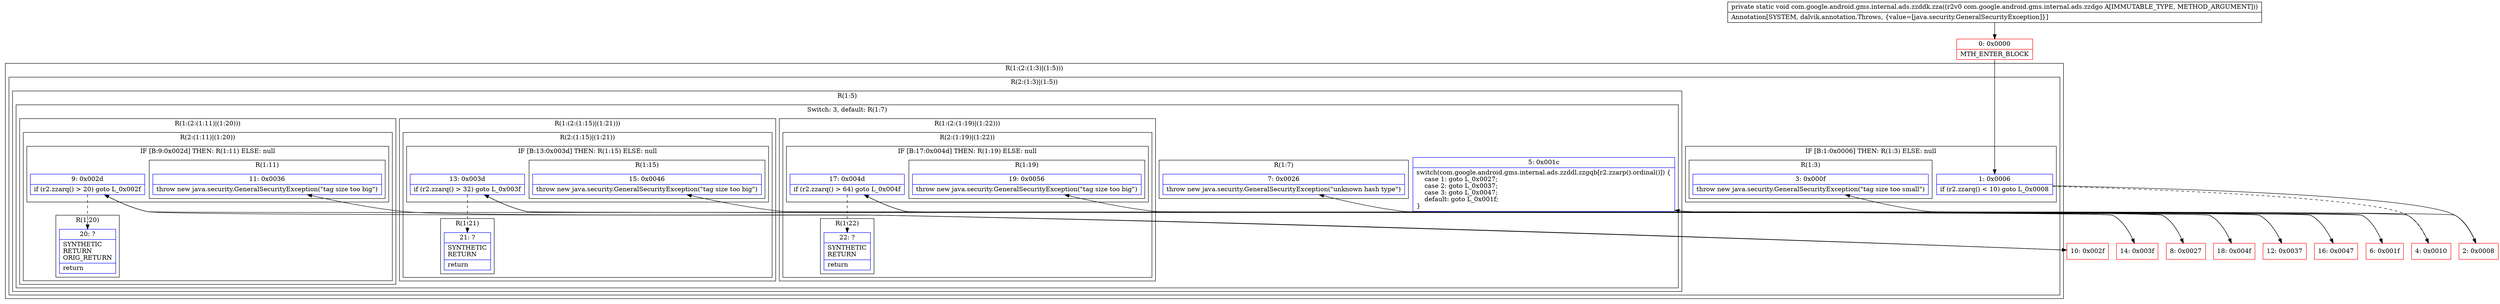 digraph "CFG forcom.google.android.gms.internal.ads.zzddk.zza(Lcom\/google\/android\/gms\/internal\/ads\/zzdgo;)V" {
subgraph cluster_Region_456049345 {
label = "R(1:(2:(1:3)|(1:5)))";
node [shape=record,color=blue];
subgraph cluster_Region_589919221 {
label = "R(2:(1:3)|(1:5))";
node [shape=record,color=blue];
subgraph cluster_IfRegion_650505564 {
label = "IF [B:1:0x0006] THEN: R(1:3) ELSE: null";
node [shape=record,color=blue];
Node_1 [shape=record,label="{1\:\ 0x0006|if (r2.zzarq() \< 10) goto L_0x0008\l}"];
subgraph cluster_Region_230153451 {
label = "R(1:3)";
node [shape=record,color=blue];
Node_3 [shape=record,label="{3\:\ 0x000f|throw new java.security.GeneralSecurityException(\"tag size too small\")\l}"];
}
}
subgraph cluster_Region_1617051478 {
label = "R(1:5)";
node [shape=record,color=blue];
subgraph cluster_SwitchRegion_138174068 {
label = "Switch: 3, default: R(1:7)";
node [shape=record,color=blue];
Node_5 [shape=record,label="{5\:\ 0x001c|switch(com.google.android.gms.internal.ads.zzddl.zzgqb[r2.zzarp().ordinal()]) \{\l    case 1: goto L_0x0027;\l    case 2: goto L_0x0037;\l    case 3: goto L_0x0047;\l    default: goto L_0x001f;\l\}\l}"];
subgraph cluster_Region_26930466 {
label = "R(1:(2:(1:11)|(1:20)))";
node [shape=record,color=blue];
subgraph cluster_Region_855189886 {
label = "R(2:(1:11)|(1:20))";
node [shape=record,color=blue];
subgraph cluster_IfRegion_1125132536 {
label = "IF [B:9:0x002d] THEN: R(1:11) ELSE: null";
node [shape=record,color=blue];
Node_9 [shape=record,label="{9\:\ 0x002d|if (r2.zzarq() \> 20) goto L_0x002f\l}"];
subgraph cluster_Region_699728144 {
label = "R(1:11)";
node [shape=record,color=blue];
Node_11 [shape=record,label="{11\:\ 0x0036|throw new java.security.GeneralSecurityException(\"tag size too big\")\l}"];
}
}
subgraph cluster_Region_2131761913 {
label = "R(1:20)";
node [shape=record,color=blue];
Node_20 [shape=record,label="{20\:\ ?|SYNTHETIC\lRETURN\lORIG_RETURN\l|return\l}"];
}
}
}
subgraph cluster_Region_81358524 {
label = "R(1:(2:(1:15)|(1:21)))";
node [shape=record,color=blue];
subgraph cluster_Region_1187823927 {
label = "R(2:(1:15)|(1:21))";
node [shape=record,color=blue];
subgraph cluster_IfRegion_1198581119 {
label = "IF [B:13:0x003d] THEN: R(1:15) ELSE: null";
node [shape=record,color=blue];
Node_13 [shape=record,label="{13\:\ 0x003d|if (r2.zzarq() \> 32) goto L_0x003f\l}"];
subgraph cluster_Region_952690874 {
label = "R(1:15)";
node [shape=record,color=blue];
Node_15 [shape=record,label="{15\:\ 0x0046|throw new java.security.GeneralSecurityException(\"tag size too big\")\l}"];
}
}
subgraph cluster_Region_1999363473 {
label = "R(1:21)";
node [shape=record,color=blue];
Node_21 [shape=record,label="{21\:\ ?|SYNTHETIC\lRETURN\l|return\l}"];
}
}
}
subgraph cluster_Region_1464762170 {
label = "R(1:(2:(1:19)|(1:22)))";
node [shape=record,color=blue];
subgraph cluster_Region_391459761 {
label = "R(2:(1:19)|(1:22))";
node [shape=record,color=blue];
subgraph cluster_IfRegion_1747420377 {
label = "IF [B:17:0x004d] THEN: R(1:19) ELSE: null";
node [shape=record,color=blue];
Node_17 [shape=record,label="{17\:\ 0x004d|if (r2.zzarq() \> 64) goto L_0x004f\l}"];
subgraph cluster_Region_1095306009 {
label = "R(1:19)";
node [shape=record,color=blue];
Node_19 [shape=record,label="{19\:\ 0x0056|throw new java.security.GeneralSecurityException(\"tag size too big\")\l}"];
}
}
subgraph cluster_Region_1708792741 {
label = "R(1:22)";
node [shape=record,color=blue];
Node_22 [shape=record,label="{22\:\ ?|SYNTHETIC\lRETURN\l|return\l}"];
}
}
}
subgraph cluster_Region_1538024468 {
label = "R(1:7)";
node [shape=record,color=blue];
Node_7 [shape=record,label="{7\:\ 0x0026|throw new java.security.GeneralSecurityException(\"unknown hash type\")\l}"];
}
}
}
}
}
Node_0 [shape=record,color=red,label="{0\:\ 0x0000|MTH_ENTER_BLOCK\l}"];
Node_2 [shape=record,color=red,label="{2\:\ 0x0008}"];
Node_4 [shape=record,color=red,label="{4\:\ 0x0010}"];
Node_6 [shape=record,color=red,label="{6\:\ 0x001f}"];
Node_8 [shape=record,color=red,label="{8\:\ 0x0027}"];
Node_10 [shape=record,color=red,label="{10\:\ 0x002f}"];
Node_12 [shape=record,color=red,label="{12\:\ 0x0037}"];
Node_14 [shape=record,color=red,label="{14\:\ 0x003f}"];
Node_16 [shape=record,color=red,label="{16\:\ 0x0047}"];
Node_18 [shape=record,color=red,label="{18\:\ 0x004f}"];
MethodNode[shape=record,label="{private static void com.google.android.gms.internal.ads.zzddk.zza((r2v0 com.google.android.gms.internal.ads.zzdgo A[IMMUTABLE_TYPE, METHOD_ARGUMENT]))  | Annotation[SYSTEM, dalvik.annotation.Throws, \{value=[java.security.GeneralSecurityException]\}]\l}"];
MethodNode -> Node_0;
Node_1 -> Node_2;
Node_1 -> Node_4[style=dashed];
Node_5 -> Node_6;
Node_5 -> Node_8;
Node_5 -> Node_12;
Node_5 -> Node_16;
Node_9 -> Node_10;
Node_9 -> Node_20[style=dashed];
Node_13 -> Node_14;
Node_13 -> Node_21[style=dashed];
Node_17 -> Node_18;
Node_17 -> Node_22[style=dashed];
Node_0 -> Node_1;
Node_2 -> Node_3;
Node_4 -> Node_5;
Node_6 -> Node_7;
Node_8 -> Node_9;
Node_10 -> Node_11;
Node_12 -> Node_13;
Node_14 -> Node_15;
Node_16 -> Node_17;
Node_18 -> Node_19;
}

